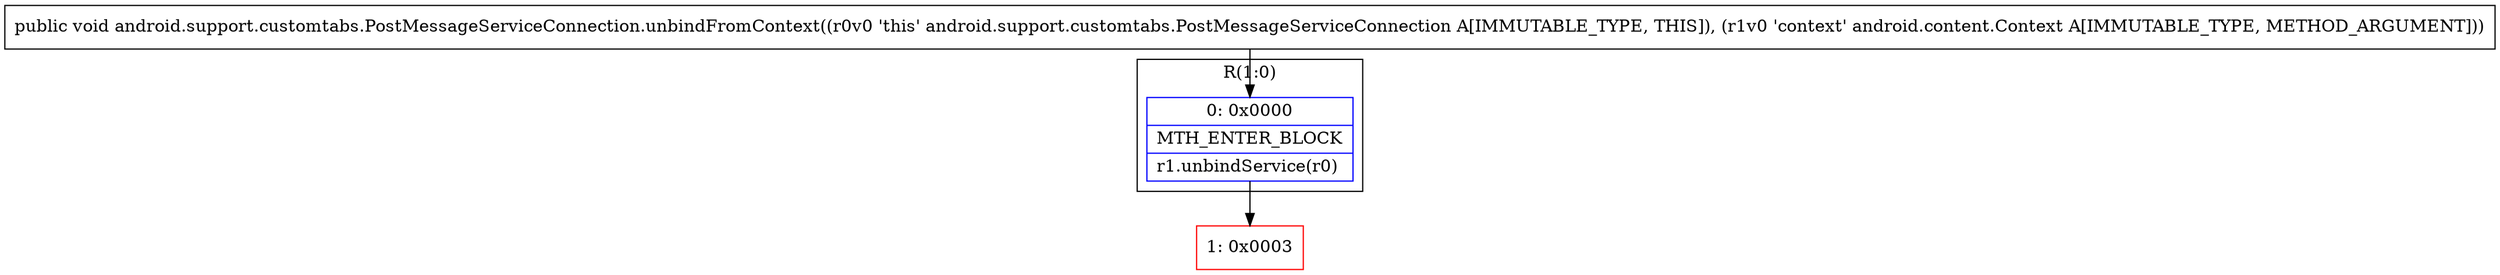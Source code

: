 digraph "CFG forandroid.support.customtabs.PostMessageServiceConnection.unbindFromContext(Landroid\/content\/Context;)V" {
subgraph cluster_Region_1688275018 {
label = "R(1:0)";
node [shape=record,color=blue];
Node_0 [shape=record,label="{0\:\ 0x0000|MTH_ENTER_BLOCK\l|r1.unbindService(r0)\l}"];
}
Node_1 [shape=record,color=red,label="{1\:\ 0x0003}"];
MethodNode[shape=record,label="{public void android.support.customtabs.PostMessageServiceConnection.unbindFromContext((r0v0 'this' android.support.customtabs.PostMessageServiceConnection A[IMMUTABLE_TYPE, THIS]), (r1v0 'context' android.content.Context A[IMMUTABLE_TYPE, METHOD_ARGUMENT])) }"];
MethodNode -> Node_0;
Node_0 -> Node_1;
}

